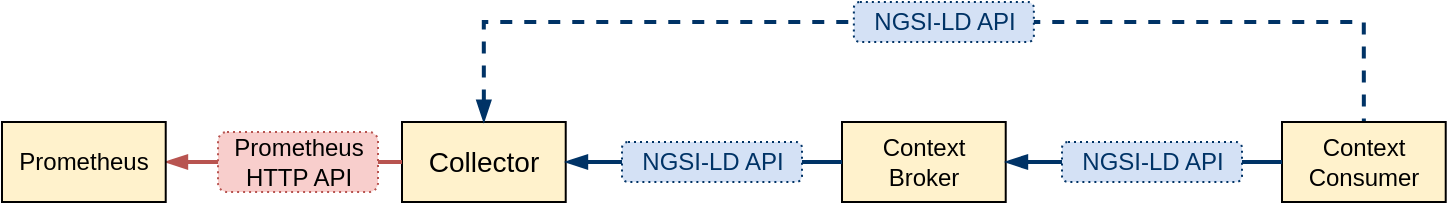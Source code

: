 <mxfile version="13.9.9" type="device" pages="5"><diagram id="xolFVTn20f60WL5Wav82" name="query-based"><mxGraphModel dx="946" dy="642" grid="1" gridSize="10" guides="1" tooltips="1" connect="1" arrows="1" fold="1" page="1" pageScale="1" pageWidth="827" pageHeight="1169" math="0" shadow="0"><root><mxCell id="0"/><mxCell id="1" parent="0"/><mxCell id="ZObsFaJsRRDMDM1hbXVj-1" value="Collector" style="rounded=0;whiteSpace=wrap;html=1;strokeColor=#000000;fillColor=#fff2cc;fontFamily=Helvetica;fontSize=14;" parent="1" vertex="1"><mxGeometry x="380" y="400" width="81.86" height="40" as="geometry"/></mxCell><mxCell id="ZObsFaJsRRDMDM1hbXVj-2" style="edgeStyle=orthogonalEdgeStyle;rounded=0;orthogonalLoop=1;jettySize=auto;html=1;exitX=1;exitY=0.5;exitDx=0;exitDy=0;entryX=0;entryY=0.5;entryDx=0;entryDy=0;fontSize=11;fontColor=#003366;strokeColor=#b85450;strokeWidth=2;endFill=0;endArrow=none;fillColor=#f8cecc;startArrow=blockThin;startFill=1;" parent="1" source="ZObsFaJsRRDMDM1hbXVj-3" target="ZObsFaJsRRDMDM1hbXVj-1" edge="1"><mxGeometry relative="1" as="geometry"/></mxCell><mxCell id="ZObsFaJsRRDMDM1hbXVj-3" value="Prometheus" style="rounded=0;whiteSpace=wrap;html=1;strokeColor=#000000;fillColor=#fff2cc;fontFamily=Helvetica;fontSize=12;" parent="1" vertex="1"><mxGeometry x="180" y="400" width="81.86" height="40" as="geometry"/></mxCell><mxCell id="ZObsFaJsRRDMDM1hbXVj-4" value="Prometheus &lt;br&gt;HTTP API" style="text;html=1;align=center;verticalAlign=middle;resizable=0;points=[];autosize=1;fontFamily=Helvetica;strokeColor=#b85450;rounded=1;fontSize=12;strokeWidth=1;labelBackgroundColor=none;endFill=0;endArrow=none;dashed=1;dashPattern=1 2;fillColor=#f8cecc;fontStyle=0" parent="1" vertex="1"><mxGeometry x="288" y="405" width="80" height="30" as="geometry"/></mxCell><mxCell id="ZObsFaJsRRDMDM1hbXVj-5" value="Context&lt;br style=&quot;font-size: 12px;&quot;&gt;Broker" style="rounded=0;whiteSpace=wrap;html=1;strokeColor=#000000;fillColor=#fff2cc;fontFamily=Helvetica;fontSize=12;" parent="1" vertex="1"><mxGeometry x="600" y="400" width="81.86" height="40" as="geometry"/></mxCell><mxCell id="ZObsFaJsRRDMDM1hbXVj-6" style="edgeStyle=orthogonalEdgeStyle;rounded=0;orthogonalLoop=1;jettySize=auto;html=1;exitX=1;exitY=0.5;exitDx=0;exitDy=0;entryX=0;entryY=0.5;entryDx=0;entryDy=0;fontSize=11;fontColor=#003366;strokeColor=#003366;strokeWidth=2;endFill=0;endArrow=none;startArrow=blockThin;startFill=1;" parent="1" source="ZObsFaJsRRDMDM1hbXVj-1" target="ZObsFaJsRRDMDM1hbXVj-5" edge="1"><mxGeometry relative="1" as="geometry"><mxPoint x="481.86" y="420" as="sourcePoint"/></mxGeometry></mxCell><mxCell id="ZObsFaJsRRDMDM1hbXVj-8" value="NGSI-LD API" style="text;html=1;align=center;verticalAlign=middle;resizable=0;points=[];autosize=1;fontFamily=Helvetica;strokeColor=#003366;rounded=1;fontSize=12;strokeWidth=1;labelBackgroundColor=none;endFill=0;endArrow=none;dashed=1;dashPattern=1 2;fillColor=#D4E1F5;fontColor=#003366;fontStyle=0" parent="1" vertex="1"><mxGeometry x="490" y="410" width="90" height="20" as="geometry"/></mxCell><mxCell id="wdq0Rn-IpD8dGvV-ZrvZ-8" style="edgeStyle=orthogonalEdgeStyle;rounded=0;orthogonalLoop=1;jettySize=auto;html=1;exitX=0.5;exitY=0;exitDx=0;exitDy=0;entryX=0.5;entryY=0;entryDx=0;entryDy=0;endArrow=none;endFill=0;strokeColor=#003366;strokeWidth=2;fontColor=#003366;startArrow=blockThin;startFill=1;dashed=1;" parent="1" source="ZObsFaJsRRDMDM1hbXVj-1" target="wdq0Rn-IpD8dGvV-ZrvZ-1" edge="1"><mxGeometry relative="1" as="geometry"><Array as="points"><mxPoint x="421" y="350"/><mxPoint x="861" y="350"/></Array></mxGeometry></mxCell><mxCell id="wdq0Rn-IpD8dGvV-ZrvZ-1" value="Context&lt;br style=&quot;font-size: 12px&quot;&gt;Consumer" style="rounded=0;whiteSpace=wrap;html=1;strokeColor=#000000;fillColor=#fff2cc;fontFamily=Helvetica;fontSize=12;" parent="1" vertex="1"><mxGeometry x="820" y="400" width="81.86" height="40" as="geometry"/></mxCell><mxCell id="wdq0Rn-IpD8dGvV-ZrvZ-2" style="edgeStyle=orthogonalEdgeStyle;rounded=0;orthogonalLoop=1;jettySize=auto;html=1;exitX=1;exitY=0.5;exitDx=0;exitDy=0;fontSize=11;fontColor=#003366;strokeColor=#003366;strokeWidth=2;endFill=0;endArrow=none;entryX=0;entryY=0.5;entryDx=0;entryDy=0;" parent="1" source="wdq0Rn-IpD8dGvV-ZrvZ-3" target="wdq0Rn-IpD8dGvV-ZrvZ-1" edge="1"><mxGeometry relative="1" as="geometry"><mxPoint x="681" y="460" as="sourcePoint"/><mxPoint x="819.0" y="420" as="targetPoint"/></mxGeometry></mxCell><mxCell id="wdq0Rn-IpD8dGvV-ZrvZ-3" value="NGSI-LD API" style="text;html=1;align=center;verticalAlign=middle;resizable=0;points=[];autosize=1;fontFamily=Helvetica;strokeColor=#003366;rounded=1;fontSize=12;strokeWidth=1;labelBackgroundColor=none;endFill=0;endArrow=none;dashed=1;dashPattern=1 2;fillColor=#D4E1F5;fontColor=#003366;fontStyle=0" parent="1" vertex="1"><mxGeometry x="710" y="410" width="90" height="20" as="geometry"/></mxCell><mxCell id="wdq0Rn-IpD8dGvV-ZrvZ-6" style="edgeStyle=orthogonalEdgeStyle;rounded=0;orthogonalLoop=1;jettySize=auto;html=1;exitX=1;exitY=0.5;exitDx=0;exitDy=0;fontSize=11;fontColor=#003366;strokeColor=#003366;strokeWidth=2;endFill=0;endArrow=none;entryX=0;entryY=0.5;entryDx=0;entryDy=0;startArrow=blockThin;startFill=1;" parent="1" source="ZObsFaJsRRDMDM1hbXVj-5" target="wdq0Rn-IpD8dGvV-ZrvZ-3" edge="1"><mxGeometry relative="1" as="geometry"><mxPoint x="691.86" y="420" as="sourcePoint"/><mxPoint x="802" y="420" as="targetPoint"/></mxGeometry></mxCell><mxCell id="wdq0Rn-IpD8dGvV-ZrvZ-9" value="NGSI-LD API" style="text;html=1;align=center;verticalAlign=middle;resizable=0;points=[];autosize=1;fontFamily=Helvetica;strokeColor=#003366;rounded=1;fontSize=12;strokeWidth=1;labelBackgroundColor=none;endFill=0;endArrow=none;dashed=1;dashPattern=1 2;fillColor=#D4E1F5;fontColor=#003366;fontStyle=0" parent="1" vertex="1"><mxGeometry x="605.93" y="340" width="90" height="20" as="geometry"/></mxCell></root></mxGraphModel></diagram><diagram id="w9CSFKA8FuEQNAtgSMiB" name="telemetry-based"><mxGraphModel dx="946" dy="642" grid="1" gridSize="10" guides="1" tooltips="1" connect="1" arrows="1" fold="1" page="1" pageScale="1" pageWidth="827" pageHeight="1169" math="0" shadow="0"><root><mxCell id="4SBdJJ5A0l1b258lodQl-0"/><mxCell id="4SBdJJ5A0l1b258lodQl-1" parent="4SBdJJ5A0l1b258lodQl-0"/><mxCell id="h-57fxtXo6OlpGMd9Nfx-0" value="NGSI-LD&lt;br style=&quot;font-size: 12px;&quot;&gt;Agent" style="rounded=0;whiteSpace=wrap;html=1;strokeColor=#000000;fillColor=#fff2cc;fontFamily=Helvetica;fontSize=12;" parent="4SBdJJ5A0l1b258lodQl-1" vertex="1"><mxGeometry x="540" y="320" width="81.86" height="40" as="geometry"/></mxCell><mxCell id="h-57fxtXo6OlpGMd9Nfx-1" style="edgeStyle=orthogonalEdgeStyle;rounded=0;orthogonalLoop=1;jettySize=auto;html=1;exitX=1;exitY=0.5;exitDx=0;exitDy=0;entryX=0;entryY=0.5;entryDx=0;entryDy=0;fontSize=11;fontColor=#003366;strokeColor=#b85450;strokeWidth=2;endFill=1;endArrow=blockThin;fillColor=#f8cecc;" parent="4SBdJJ5A0l1b258lodQl-1" source="h-57fxtXo6OlpGMd9Nfx-3" target="7ciiRomGH6vm_KcQ-8HR-0" edge="1"><mxGeometry relative="1" as="geometry"/></mxCell><mxCell id="h-57fxtXo6OlpGMd9Nfx-2" value="Prometheus" style="rounded=0;whiteSpace=wrap;html=1;strokeColor=#000000;fillColor=#fff2cc;fontFamily=Helvetica;fontSize=12;" parent="4SBdJJ5A0l1b258lodQl-1" vertex="1"><mxGeometry x="200" y="320" width="81.86" height="40" as="geometry"/></mxCell><mxCell id="h-57fxtXo6OlpGMd9Nfx-4" value="Context&lt;br style=&quot;font-size: 12px;&quot;&gt;Broker" style="rounded=0;whiteSpace=wrap;html=1;strokeColor=#000000;fillColor=#fff2cc;fontFamily=Helvetica;fontSize=12;" parent="4SBdJJ5A0l1b258lodQl-1" vertex="1"><mxGeometry x="730" y="320" width="81.86" height="40" as="geometry"/></mxCell><mxCell id="h-57fxtXo6OlpGMd9Nfx-5" style="edgeStyle=orthogonalEdgeStyle;rounded=0;orthogonalLoop=1;jettySize=auto;html=1;exitX=1;exitY=0.5;exitDx=0;exitDy=0;entryX=0;entryY=0.5;entryDx=0;entryDy=0;fontSize=11;fontColor=#003366;strokeColor=#003366;strokeWidth=2;endFill=0;endArrow=none;" parent="4SBdJJ5A0l1b258lodQl-1" source="h-57fxtXo6OlpGMd9Nfx-6" target="h-57fxtXo6OlpGMd9Nfx-4" edge="1"><mxGeometry relative="1" as="geometry"><mxPoint x="633.0" y="340" as="sourcePoint"/></mxGeometry></mxCell><mxCell id="7ciiRomGH6vm_KcQ-8HR-4" style="edgeStyle=orthogonalEdgeStyle;rounded=0;orthogonalLoop=1;jettySize=auto;html=1;exitX=0.5;exitY=1;exitDx=0;exitDy=0;entryX=0;entryY=0.5;entryDx=0;entryDy=0;endArrow=blockThin;endFill=1;fontSize=11;fillColor=#f8cecc;strokeColor=#b85450;fontColor=#003366;strokeWidth=2;" parent="4SBdJJ5A0l1b258lodQl-1" source="7ciiRomGH6vm_KcQ-8HR-0" target="7ciiRomGH6vm_KcQ-8HR-1" edge="1"><mxGeometry relative="1" as="geometry"/></mxCell><mxCell id="7ciiRomGH6vm_KcQ-8HR-0" value="Collector" style="rounded=0;whiteSpace=wrap;html=1;strokeColor=#000000;fillColor=#fff2cc;fontFamily=Helvetica;fontSize=14;" parent="4SBdJJ5A0l1b258lodQl-1" vertex="1"><mxGeometry x="390" y="320" width="81.86" height="40" as="geometry"/></mxCell><mxCell id="7ciiRomGH6vm_KcQ-8HR-5" style="edgeStyle=orthogonalEdgeStyle;rounded=0;orthogonalLoop=1;jettySize=auto;html=1;exitX=1;exitY=0.5;exitDx=0;exitDy=0;entryX=0.5;entryY=1;entryDx=0;entryDy=0;endArrow=blockThin;endFill=1;fontSize=11;strokeColor=#003366;fontColor=#003366;strokeWidth=2;" parent="4SBdJJ5A0l1b258lodQl-1" source="7ciiRomGH6vm_KcQ-8HR-1" target="h-57fxtXo6OlpGMd9Nfx-0" edge="1"><mxGeometry relative="1" as="geometry"/></mxCell><mxCell id="7ciiRomGH6vm_KcQ-8HR-1" value="Kafka" style="rounded=0;whiteSpace=wrap;html=1;strokeColor=#000000;fillColor=#fff2cc;fontFamily=Helvetica;fontSize=14;" parent="4SBdJJ5A0l1b258lodQl-1" vertex="1"><mxGeometry x="470" y="390" width="81.86" height="40" as="geometry"/></mxCell><mxCell id="h-57fxtXo6OlpGMd9Nfx-3" value="Push metrics" style="text;html=1;align=center;verticalAlign=middle;resizable=0;points=[];autosize=1;fontFamily=Helvetica;strokeColor=#b85450;rounded=1;fontSize=12;strokeWidth=1;labelBackgroundColor=none;endFill=0;endArrow=none;dashed=1;dashPattern=1 2;fillColor=#f8cecc;fontStyle=0" parent="4SBdJJ5A0l1b258lodQl-1" vertex="1"><mxGeometry x="290" y="330" width="80" height="20" as="geometry"/></mxCell><mxCell id="7ciiRomGH6vm_KcQ-8HR-3" style="edgeStyle=orthogonalEdgeStyle;rounded=0;orthogonalLoop=1;jettySize=auto;html=1;exitX=1;exitY=0.5;exitDx=0;exitDy=0;entryX=0;entryY=0.5;entryDx=0;entryDy=0;fontSize=11;fontColor=#003366;strokeColor=#b85450;strokeWidth=2;endFill=0;endArrow=none;fillColor=#f8cecc;" parent="4SBdJJ5A0l1b258lodQl-1" source="h-57fxtXo6OlpGMd9Nfx-2" target="h-57fxtXo6OlpGMd9Nfx-3" edge="1"><mxGeometry relative="1" as="geometry"><mxPoint x="281.86" y="340" as="sourcePoint"/><mxPoint x="414" y="340" as="targetPoint"/></mxGeometry></mxCell><mxCell id="h-57fxtXo6OlpGMd9Nfx-6" value="NGSI-LD API" style="text;html=1;align=center;verticalAlign=middle;resizable=0;points=[];autosize=1;fontFamily=Helvetica;strokeColor=#003366;rounded=1;fontSize=12;strokeWidth=1;labelBackgroundColor=none;endFill=0;endArrow=none;dashed=1;dashPattern=1 2;fillColor=#D4E1F5;fontColor=#003366;fontStyle=0" parent="4SBdJJ5A0l1b258lodQl-1" vertex="1"><mxGeometry x="630" y="330" width="90" height="20" as="geometry"/></mxCell><mxCell id="7ciiRomGH6vm_KcQ-8HR-6" style="edgeStyle=orthogonalEdgeStyle;rounded=0;orthogonalLoop=1;jettySize=auto;html=1;exitX=1;exitY=0.5;exitDx=0;exitDy=0;entryX=0;entryY=0.5;entryDx=0;entryDy=0;fontSize=11;fontColor=#003366;strokeColor=#003366;strokeWidth=2;endFill=0;endArrow=none;" parent="4SBdJJ5A0l1b258lodQl-1" source="h-57fxtXo6OlpGMd9Nfx-0" target="h-57fxtXo6OlpGMd9Nfx-6" edge="1"><mxGeometry relative="1" as="geometry"><mxPoint x="621.86" y="340" as="sourcePoint"/><mxPoint x="760" y="340" as="targetPoint"/></mxGeometry></mxCell><mxCell id="7ciiRomGH6vm_KcQ-8HR-7" value="Read from &lt;br&gt;metric topic" style="text;html=1;align=center;verticalAlign=middle;resizable=0;points=[];autosize=1;fontFamily=Helvetica;strokeColor=#003366;rounded=1;fontSize=10;strokeWidth=1;labelBackgroundColor=none;endFill=0;endArrow=none;dashed=1;dashPattern=1 2;fillColor=#D4E1F5;fontColor=#003366;fontStyle=0" parent="4SBdJJ5A0l1b258lodQl-1" vertex="1"><mxGeometry x="570" y="390" width="70" height="30" as="geometry"/></mxCell><mxCell id="7ciiRomGH6vm_KcQ-8HR-8" value="Write to&lt;br style=&quot;font-size: 10px;&quot;&gt;metric topic" style="text;html=1;align=center;verticalAlign=middle;resizable=0;points=[];autosize=1;fontFamily=Helvetica;strokeColor=#b85450;rounded=1;fontSize=10;strokeWidth=1;labelBackgroundColor=none;endFill=0;endArrow=none;dashed=1;dashPattern=1 2;fillColor=#f8cecc;fontStyle=0" parent="4SBdJJ5A0l1b258lodQl-1" vertex="1"><mxGeometry x="370" y="390" width="70" height="30" as="geometry"/></mxCell></root></mxGraphModel></diagram><diagram id="A-ItTnis1lFUOR9A-nJ6" name="subscriptions - sinks"><mxGraphModel dx="946" dy="642" grid="1" gridSize="10" guides="1" tooltips="1" connect="1" arrows="1" fold="1" page="1" pageScale="1" pageWidth="1169" pageHeight="827" math="0" shadow="0"><root><mxCell id="ppR26EKsXn0X7rQRnUwA-0"/><mxCell id="ppR26EKsXn0X7rQRnUwA-1" parent="ppR26EKsXn0X7rQRnUwA-0"/><mxCell id="kfGtdUKyR91JLlrqriLl-15" value="" style="edgeStyle=orthogonalEdgeStyle;rounded=0;orthogonalLoop=1;jettySize=auto;html=1;exitX=0.5;exitY=0;exitDx=0;exitDy=0;entryX=0;entryY=0.5;entryDx=0;entryDy=0;startArrow=block;startFill=1;endArrow=none;endFill=0;fontColor=#003366;strokeColor=#003366;strokeWidth=2;gradientColor=none;" parent="ppR26EKsXn0X7rQRnUwA-1" source="KAgmLjnH6lQ1RSsYpA_P-0" target="KAgmLjnH6lQ1RSsYpA_P-13" edge="1"><mxGeometry relative="1" as="geometry"/></mxCell><mxCell id="KAgmLjnH6lQ1RSsYpA_P-0" value="Prometheus" style="rounded=1;whiteSpace=wrap;html=1;fontFamily=Helvetica;fillColor=#f8cecc;strokeColor=#b85450;" parent="ppR26EKsXn0X7rQRnUwA-1" vertex="1"><mxGeometry x="270" y="414" width="110" height="50" as="geometry"/></mxCell><mxCell id="kfGtdUKyR91JLlrqriLl-0" value="" style="edgeStyle=orthogonalEdgeStyle;rounded=0;orthogonalLoop=1;jettySize=auto;html=1;exitX=1;exitY=0.25;exitDx=0;exitDy=0;entryX=0;entryY=0.5;entryDx=0;entryDy=0;startArrow=none;startFill=0;fontColor=#003366;strokeColor=#003366;strokeWidth=2;gradientColor=none;endFill=1;endArrow=block;" parent="ppR26EKsXn0X7rQRnUwA-1" source="KAgmLjnH6lQ1RSsYpA_P-2" target="KAgmLjnH6lQ1RSsYpA_P-4" edge="1"><mxGeometry relative="1" as="geometry"/></mxCell><mxCell id="kfGtdUKyR91JLlrqriLl-1" value="" style="edgeStyle=orthogonalEdgeStyle;rounded=0;orthogonalLoop=1;jettySize=auto;html=1;exitX=1;exitY=0.75;exitDx=0;exitDy=0;entryX=0;entryY=0.5;entryDx=0;entryDy=0;startArrow=none;startFill=0;fontColor=#003366;strokeColor=#003366;strokeWidth=2;gradientColor=none;endFill=1;endArrow=block;" parent="ppR26EKsXn0X7rQRnUwA-1" source="KAgmLjnH6lQ1RSsYpA_P-2" target="KAgmLjnH6lQ1RSsYpA_P-12" edge="1"><mxGeometry relative="1" as="geometry"/></mxCell><mxCell id="KAgmLjnH6lQ1RSsYpA_P-2" value="Kafka" style="rounded=1;whiteSpace=wrap;html=1;fontFamily=Helvetica;fillColor=#f5f5f5;strokeColor=#666666;fontColor=#333333;" parent="ppR26EKsXn0X7rQRnUwA-1" vertex="1"><mxGeometry x="410" y="526" width="70" height="50" as="geometry"/></mxCell><mxCell id="kfGtdUKyR91JLlrqriLl-12" value="" style="edgeStyle=orthogonalEdgeStyle;rounded=0;orthogonalLoop=1;jettySize=auto;html=1;exitX=1;exitY=0.5;exitDx=0;exitDy=0;entryX=0;entryY=0.5;entryDx=0;entryDy=0;startArrow=none;startFill=0;endArrow=block;endFill=1;fontColor=#003366;strokeColor=#003366;strokeWidth=2;gradientColor=none;" parent="ppR26EKsXn0X7rQRnUwA-1" source="KAgmLjnH6lQ1RSsYpA_P-4" target="KAgmLjnH6lQ1RSsYpA_P-8" edge="1"><mxGeometry relative="1" as="geometry"/></mxCell><mxCell id="KAgmLjnH6lQ1RSsYpA_P-4" value="Kafka HTTP Sink Connector&lt;br&gt;" style="rounded=1;whiteSpace=wrap;html=1;fontFamily=Helvetica;fillColor=#f5f5f5;strokeColor=#666666;fontColor=#333333;" parent="ppR26EKsXn0X7rQRnUwA-1" vertex="1"><mxGeometry x="620" y="450" width="110" height="50" as="geometry"/></mxCell><mxCell id="kfGtdUKyR91JLlrqriLl-18" style="edgeStyle=orthogonalEdgeStyle;rounded=0;orthogonalLoop=1;jettySize=auto;html=1;exitX=0;exitY=0.5;exitDx=0;exitDy=0;entryX=1;entryY=0.5;entryDx=0;entryDy=0;startArrow=none;startFill=0;endArrow=block;endFill=1;fontColor=#003366;strokeColor=#003366;strokeWidth=2;gradientColor=none;" parent="ppR26EKsXn0X7rQRnUwA-1" source="KAgmLjnH6lQ1RSsYpA_P-7" target="KAgmLjnH6lQ1RSsYpA_P-6" edge="1"><mxGeometry relative="1" as="geometry"/></mxCell><mxCell id="kfGtdUKyR91JLlrqriLl-19" style="edgeStyle=orthogonalEdgeStyle;rounded=0;orthogonalLoop=1;jettySize=auto;html=1;exitX=0.25;exitY=1;exitDx=0;exitDy=0;startArrow=none;startFill=0;endArrow=block;endFill=1;fontColor=#003366;strokeColor=#003366;strokeWidth=2;gradientColor=none;" parent="ppR26EKsXn0X7rQRnUwA-1" source="KAgmLjnH6lQ1RSsYpA_P-6" target="KAgmLjnH6lQ1RSsYpA_P-4" edge="1"><mxGeometry relative="1" as="geometry"/></mxCell><mxCell id="kfGtdUKyR91JLlrqriLl-21" style="edgeStyle=orthogonalEdgeStyle;rounded=0;orthogonalLoop=1;jettySize=auto;html=1;exitX=0.5;exitY=1;exitDx=0;exitDy=0;entryX=0.5;entryY=0;entryDx=0;entryDy=0;startArrow=none;startFill=0;endArrow=block;endFill=1;jumpStyle=gap;jumpSize=16;fontColor=#003366;strokeColor=#003366;strokeWidth=2;gradientColor=none;" parent="ppR26EKsXn0X7rQRnUwA-1" source="KAgmLjnH6lQ1RSsYpA_P-6" target="KAgmLjnH6lQ1RSsYpA_P-12" edge="1"><mxGeometry relative="1" as="geometry"/></mxCell><mxCell id="KAgmLjnH6lQ1RSsYpA_P-6" value="Collector" style="rounded=1;whiteSpace=wrap;html=1;fontFamily=Helvetica;fillColor=#d5e8d4;strokeColor=#82b366;" parent="ppR26EKsXn0X7rQRnUwA-1" vertex="1"><mxGeometry x="710" y="340" width="110" height="50" as="geometry"/></mxCell><mxCell id="KAgmLjnH6lQ1RSsYpA_P-7" value="Context Broker" style="rounded=1;whiteSpace=wrap;html=1;fontFamily=Helvetica;fillColor=#d5e8d4;strokeColor=#82b366;" parent="ppR26EKsXn0X7rQRnUwA-1" vertex="1"><mxGeometry x="970" y="340" width="110" height="50" as="geometry"/></mxCell><mxCell id="kfGtdUKyR91JLlrqriLl-13" value="" style="edgeStyle=orthogonalEdgeStyle;rounded=0;orthogonalLoop=1;jettySize=auto;html=1;exitX=1;exitY=0.5;exitDx=0;exitDy=0;entryX=1;entryY=0.75;entryDx=0;entryDy=0;startArrow=none;startFill=0;endArrow=block;endFill=1;verticalAlign=middle;fontColor=#003366;strokeColor=#003366;strokeWidth=2;gradientColor=none;" parent="ppR26EKsXn0X7rQRnUwA-1" source="KAgmLjnH6lQ1RSsYpA_P-8" target="KAgmLjnH6lQ1RSsYpA_P-7" edge="1"><mxGeometry relative="1" as="geometry"/></mxCell><mxCell id="KAgmLjnH6lQ1RSsYpA_P-8" value="HTTP Context Consumer" style="rounded=1;whiteSpace=wrap;html=1;fontFamily=Helvetica;fillColor=#d5e8d4;strokeColor=#82b366;" parent="ppR26EKsXn0X7rQRnUwA-1" vertex="1"><mxGeometry x="945" y="450" width="110" height="50" as="geometry"/></mxCell><mxCell id="kfGtdUKyR91JLlrqriLl-11" value="" style="edgeStyle=orthogonalEdgeStyle;rounded=0;orthogonalLoop=1;jettySize=auto;html=1;exitX=0;exitY=0.5;exitDx=0;exitDy=0;entryX=0.5;entryY=0;entryDx=0;entryDy=0;startArrow=none;startFill=0;endArrow=block;endFill=1;fontColor=#003366;strokeColor=#003366;strokeWidth=2;gradientColor=none;" parent="ppR26EKsXn0X7rQRnUwA-1" source="KAgmLjnH6lQ1RSsYpA_P-9" target="KAgmLjnH6lQ1RSsYpA_P-10" edge="1"><mxGeometry relative="1" as="geometry"/></mxCell><mxCell id="1ZsRS1bD4VtSTRTDl3Ln-0" style="edgeStyle=orthogonalEdgeStyle;rounded=0;orthogonalLoop=1;jettySize=auto;html=1;exitX=0.5;exitY=0;exitDx=0;exitDy=0;entryX=1;entryY=0.25;entryDx=0;entryDy=0;fontColor=#003366;strokeColor=#003366;strokeWidth=2;gradientColor=none;endFill=1;endArrow=block;startFill=0;startArrow=none;" parent="ppR26EKsXn0X7rQRnUwA-1" source="KAgmLjnH6lQ1RSsYpA_P-9" target="KAgmLjnH6lQ1RSsYpA_P-7" edge="1"><mxGeometry relative="1" as="geometry"/></mxCell><mxCell id="KAgmLjnH6lQ1RSsYpA_P-9" value="MQTT Context Consumer" style="rounded=1;whiteSpace=wrap;html=1;fontFamily=Helvetica;fillColor=#d5e8d4;strokeColor=#82b366;" parent="ppR26EKsXn0X7rQRnUwA-1" vertex="1"><mxGeometry x="1110" y="550" width="110" height="50" as="geometry"/></mxCell><mxCell id="1ZsRS1bD4VtSTRTDl3Ln-1" style="edgeStyle=orthogonalEdgeStyle;rounded=0;orthogonalLoop=1;jettySize=auto;html=1;exitX=1;exitY=0.5;exitDx=0;exitDy=0;entryX=0.5;entryY=1;entryDx=0;entryDy=0;fontColor=#003366;strokeColor=#003366;strokeWidth=2;gradientColor=none;endFill=1;endArrow=block;startFill=0;startArrow=none;" parent="ppR26EKsXn0X7rQRnUwA-1" source="KAgmLjnH6lQ1RSsYpA_P-10" target="KAgmLjnH6lQ1RSsYpA_P-9" edge="1"><mxGeometry relative="1" as="geometry"/></mxCell><mxCell id="KAgmLjnH6lQ1RSsYpA_P-10" value="MQTT Server" style="rounded=1;whiteSpace=wrap;html=1;fontFamily=Helvetica;fillColor=#fff2cc;strokeColor=#d6b656;" parent="ppR26EKsXn0X7rQRnUwA-1" vertex="1"><mxGeometry x="945" y="670" width="110" height="50" as="geometry"/></mxCell><mxCell id="kfGtdUKyR91JLlrqriLl-10" value="" style="edgeStyle=orthogonalEdgeStyle;rounded=0;orthogonalLoop=1;jettySize=auto;html=1;exitX=1;exitY=0.5;exitDx=0;exitDy=0;entryX=0;entryY=0.5;entryDx=0;entryDy=0;startArrow=none;startFill=0;endArrow=block;endFill=1;fontColor=#003366;strokeColor=#003366;strokeWidth=2;gradientColor=none;" parent="ppR26EKsXn0X7rQRnUwA-1" source="KAgmLjnH6lQ1RSsYpA_P-12" target="KAgmLjnH6lQ1RSsYpA_P-10" edge="1"><mxGeometry relative="1" as="geometry"><Array as="points"><mxPoint x="880" y="605"/><mxPoint x="880" y="695"/></Array></mxGeometry></mxCell><mxCell id="KAgmLjnH6lQ1RSsYpA_P-12" value="Kafka MQTT Sink Connector" style="rounded=1;whiteSpace=wrap;html=1;fontFamily=Helvetica;fillColor=#f5f5f5;strokeColor=#666666;fontColor=#333333;" parent="ppR26EKsXn0X7rQRnUwA-1" vertex="1"><mxGeometry x="710" y="580" width="110" height="50" as="geometry"/></mxCell><mxCell id="kfGtdUKyR91JLlrqriLl-16" style="edgeStyle=orthogonalEdgeStyle;rounded=0;orthogonalLoop=1;jettySize=auto;html=1;exitX=0;exitY=0.5;exitDx=0;exitDy=0;entryX=1;entryY=0.5;entryDx=0;entryDy=0;startArrow=none;startFill=0;endArrow=block;endFill=1;fontColor=#003366;strokeColor=#003366;strokeWidth=2;gradientColor=none;" parent="ppR26EKsXn0X7rQRnUwA-1" source="KAgmLjnH6lQ1RSsYpA_P-6" target="KAgmLjnH6lQ1RSsYpA_P-13" edge="1"><mxGeometry relative="1" as="geometry"/></mxCell><mxCell id="kfGtdUKyR91JLlrqriLl-17" value="" style="edgeStyle=orthogonalEdgeStyle;rounded=0;orthogonalLoop=1;jettySize=auto;html=1;exitX=0.5;exitY=1;exitDx=0;exitDy=0;entryX=0.5;entryY=0;entryDx=0;entryDy=0;startArrow=none;startFill=0;endArrow=block;endFill=1;fontColor=#003366;strokeColor=#003366;strokeWidth=2;gradientColor=none;" parent="ppR26EKsXn0X7rQRnUwA-1" source="KAgmLjnH6lQ1RSsYpA_P-13" target="KAgmLjnH6lQ1RSsYpA_P-2" edge="1"><mxGeometry relative="1" as="geometry"/></mxCell><mxCell id="KAgmLjnH6lQ1RSsYpA_P-13" value="Kafka HTTP Source Connector" style="rounded=1;whiteSpace=wrap;html=1;fontFamily=Helvetica;fillColor=#f5f5f5;strokeColor=#666666;fontColor=#333333;" parent="ppR26EKsXn0X7rQRnUwA-1" vertex="1"><mxGeometry x="385" y="340" width="120" height="50" as="geometry"/></mxCell><mxCell id="uyGzY1H_fNbI_LgQIuS9-0" value="(3.3) Config MQTT sink&lt;br style=&quot;font-size: 10px&quot;&gt;queue Y, topic X" style="text;html=1;align=center;verticalAlign=middle;resizable=0;points=[];autosize=1;rounded=0;fontSize=10;fontColor=#003366;strokeColor=#003366;strokeWidth=1;labelBackgroundColor=#ffffff;endFill=1;endArrow=block;startFill=0;startArrow=none;fillColor=#ffffff;dashed=1;dashPattern=1 1;fontFamily=Tahoma;" parent="ppR26EKsXn0X7rQRnUwA-1" vertex="1"><mxGeometry x="705" y="520" width="120" height="30" as="geometry"/></mxCell><mxCell id="0TyksJNcULhDbqTYNigh-4" value="(3.2) Config HTTP sink&lt;br style=&quot;font-size: 10px&quot;&gt;callback URL, topic X" style="text;html=1;align=center;verticalAlign=middle;resizable=0;points=[];autosize=1;rounded=0;fontSize=10;fontColor=#003366;strokeColor=#003366;strokeWidth=1;labelBackgroundColor=#ffffff;endFill=1;endArrow=block;startFill=0;startArrow=none;fillColor=#ffffff;dashed=1;dashPattern=1 1;fontFamily=Tahoma;" parent="ppR26EKsXn0X7rQRnUwA-1" vertex="1"><mxGeometry x="600" y="398.5" width="120" height="30" as="geometry"/></mxCell><mxCell id="0TyksJNcULhDbqTYNigh-5" value="(6.1.2) Send notification &lt;br&gt;to callback URL" style="text;html=1;align=center;verticalAlign=middle;resizable=0;points=[];autosize=1;rounded=0;fontSize=10;fontColor=#003366;strokeColor=#003366;strokeWidth=1;labelBackgroundColor=#ffffff;endFill=1;endArrow=block;startFill=0;startArrow=none;fillColor=#ffffff;dashed=1;dashPattern=1 1;fontFamily=Tahoma;" parent="ppR26EKsXn0X7rQRnUwA-1" vertex="1"><mxGeometry x="780" y="460" width="120" height="30" as="geometry"/></mxCell><mxCell id="0TyksJNcULhDbqTYNigh-7" value="(4) REST API&lt;br style=&quot;font-size: 10px&quot;&gt;GET metric A" style="text;html=1;align=center;verticalAlign=middle;resizable=0;points=[];autosize=1;rounded=0;fontSize=10;fontColor=#003366;strokeColor=#003366;strokeWidth=1;labelBackgroundColor=#ffffff;endFill=1;endArrow=block;startFill=0;startArrow=none;fillColor=#ffffff;dashed=1;dashPattern=1 1;fontFamily=Tahoma;" parent="ppR26EKsXn0X7rQRnUwA-1" vertex="1"><mxGeometry x="285" y="350" width="80" height="30" as="geometry"/></mxCell><mxCell id="0TyksJNcULhDbqTYNigh-9" value="(3.1) Create subscription&lt;br&gt;metric A, topic X" style="text;html=1;align=center;verticalAlign=middle;resizable=0;points=[];autosize=1;rounded=0;fontSize=10;fontColor=#003366;strokeColor=#003366;strokeWidth=1;labelBackgroundColor=#ffffff;endFill=1;endArrow=block;startFill=0;startArrow=none;fillColor=#ffffff;dashed=1;dashPattern=1 1;fontFamily=Tahoma;" parent="ppR26EKsXn0X7rQRnUwA-1" vertex="1"><mxGeometry x="555" y="350" width="130" height="30" as="geometry"/></mxCell><mxCell id="0TyksJNcULhDbqTYNigh-10" value="(5) Write to topic X" style="text;html=1;align=center;verticalAlign=middle;resizable=0;points=[];autosize=1;rounded=0;fontSize=10;fontColor=#003366;strokeColor=#003366;strokeWidth=1;labelBackgroundColor=#ffffff;endFill=1;endArrow=block;startFill=0;startArrow=none;fillColor=#ffffff;dashed=1;dashPattern=1 1;fontFamily=Tahoma;" parent="ppR26EKsXn0X7rQRnUwA-1" vertex="1"><mxGeometry x="410" y="455" width="100" height="20" as="geometry"/></mxCell><mxCell id="0TyksJNcULhDbqTYNigh-12" value="(6.1.1) Receive message from topic X" style="text;html=1;align=center;verticalAlign=middle;resizable=0;points=[];autosize=1;rounded=0;fontSize=10;fontColor=#003366;strokeColor=#003366;strokeWidth=1;labelBackgroundColor=#ffffff;endFill=1;endArrow=block;startFill=0;startArrow=none;fillColor=#ffffff;dashed=1;dashPattern=1 1;fontFamily=Tahoma;" parent="ppR26EKsXn0X7rQRnUwA-1" vertex="1"><mxGeometry x="495" y="506" width="180" height="20" as="geometry"/></mxCell><mxCell id="0TyksJNcULhDbqTYNigh-15" value="(2) Forward &lt;br&gt;subscriptions S1, S2" style="text;html=1;align=center;verticalAlign=middle;resizable=0;points=[];autosize=1;rounded=0;fontSize=10;fontColor=#003366;strokeColor=#003366;strokeWidth=1;labelBackgroundColor=#ffffff;endFill=1;endArrow=block;startFill=0;startArrow=none;fillColor=#ffffff;dashed=1;dashPattern=1 1;fontFamily=Tahoma;" parent="ppR26EKsXn0X7rQRnUwA-1" vertex="1"><mxGeometry x="845" y="350" width="110" height="30" as="geometry"/></mxCell><mxCell id="0TyksJNcULhDbqTYNigh-17" value="&lt;font style=&quot;font-size: 10px&quot;&gt;(1.1) Subscribe to metric A&lt;br&gt;Notify callback URL (S1)&lt;/font&gt;" style="text;html=1;align=center;verticalAlign=middle;resizable=0;points=[];autosize=1;rounded=0;fontSize=10;fontColor=#003366;strokeColor=#003366;strokeWidth=1;labelBackgroundColor=#ffffff;endFill=1;endArrow=block;startFill=0;startArrow=none;fillColor=#ffffff;dashed=1;dashPattern=1 1;fontFamily=Tahoma;" parent="ppR26EKsXn0X7rQRnUwA-1" vertex="1"><mxGeometry x="1020" y="410" width="130" height="30" as="geometry"/></mxCell><mxCell id="0TyksJNcULhDbqTYNigh-18" value="&lt;font style=&quot;font-size: 10px&quot;&gt;(1.2.1) Subscribe to metric A&lt;br&gt;Notify MQTT queue Y (S2)&lt;/font&gt;" style="text;html=1;align=center;verticalAlign=middle;resizable=0;points=[];autosize=1;rounded=0;fontSize=10;fontColor=#003366;strokeColor=#003366;strokeWidth=1;labelBackgroundColor=#ffffff;endFill=1;endArrow=block;startFill=0;startArrow=none;fillColor=#ffffff;dashed=1;dashPattern=1 1;fontFamily=Tahoma;" parent="ppR26EKsXn0X7rQRnUwA-1" vertex="1"><mxGeometry x="1095" y="500" width="140" height="30" as="geometry"/></mxCell><mxCell id="0TyksJNcULhDbqTYNigh-19" value="&lt;font style=&quot;font-size: 10px&quot;&gt;(1.2.2) Subscribe to queue Y&lt;/font&gt;" style="text;html=1;align=center;verticalAlign=middle;resizable=0;points=[];autosize=1;rounded=0;fontSize=10;fontColor=#003366;strokeColor=#003366;strokeWidth=1;labelBackgroundColor=#ffffff;endFill=1;endArrow=block;startFill=0;startArrow=none;fillColor=#ffffff;dashed=1;dashPattern=1 1;fontFamily=Tahoma;" parent="ppR26EKsXn0X7rQRnUwA-1" vertex="1"><mxGeometry x="930" y="610" width="140" height="20" as="geometry"/></mxCell><mxCell id="0TyksJNcULhDbqTYNigh-20" value="&lt;font style=&quot;font-size: 10px&quot;&gt;(6.2.2) Send notification &lt;br&gt;to queue Y&lt;/font&gt;" style="text;html=1;align=center;verticalAlign=middle;resizable=0;points=[];autosize=1;rounded=0;fontSize=10;fontColor=#003366;strokeColor=#003366;strokeWidth=1;labelBackgroundColor=#ffffff;endFill=1;endArrow=block;startFill=0;startArrow=none;fillColor=#ffffff;dashed=1;dashPattern=1 1;" parent="ppR26EKsXn0X7rQRnUwA-1" vertex="1"><mxGeometry x="800" y="645" width="120" height="30" as="geometry"/></mxCell><mxCell id="uSzdps7hKBer5PqQrex6-0" value="(6.2.1) Receive message from topic X" style="text;html=1;align=center;verticalAlign=middle;resizable=0;points=[];autosize=1;rounded=0;fontSize=10;fontColor=#003366;strokeColor=#003366;strokeWidth=1;labelBackgroundColor=#ffffff;endFill=1;endArrow=block;startFill=0;startArrow=none;fillColor=#ffffff;dashed=1;dashPattern=1 1;fontFamily=Tahoma;" parent="ppR26EKsXn0X7rQRnUwA-1" vertex="1"><mxGeometry x="495" y="576" width="180" height="20" as="geometry"/></mxCell><mxCell id="1ZsRS1bD4VtSTRTDl3Ln-2" value="(6.2.3) Receive notification &lt;br&gt;from queue Y" style="text;html=1;align=center;verticalAlign=middle;resizable=0;points=[];autosize=1;rounded=0;fontSize=10;fontColor=#003366;strokeColor=#003366;strokeWidth=1;labelBackgroundColor=#ffffff;endFill=1;endArrow=block;startFill=0;startArrow=none;fillColor=#ffffff;dashed=1;dashPattern=1 1;fontFamily=Tahoma;" parent="ppR26EKsXn0X7rQRnUwA-1" vertex="1"><mxGeometry x="1100" y="645" width="130" height="30" as="geometry"/></mxCell></root></mxGraphModel></diagram><diagram id="q4RQ3Hj7oYFoLJGRPT-F" name="subscriptions"><mxGraphModel dx="946" dy="642" grid="1" gridSize="10" guides="1" tooltips="1" connect="1" arrows="1" fold="1" page="1" pageScale="1" pageWidth="1169" pageHeight="827" math="0" shadow="0"><root><mxCell id="aYhMWwCQcpFQgv7_pgK7-0"/><mxCell id="aYhMWwCQcpFQgv7_pgK7-1" parent="aYhMWwCQcpFQgv7_pgK7-0"/><mxCell id="kfUx1ADlAiNQ5JUK8sIA-0" value="" style="edgeStyle=orthogonalEdgeStyle;rounded=0;orthogonalLoop=1;jettySize=auto;html=1;exitX=0.5;exitY=0;exitDx=0;exitDy=0;entryX=0;entryY=0.5;entryDx=0;entryDy=0;startArrow=block;startFill=1;endArrow=none;endFill=0;fontColor=#003366;strokeColor=#003366;strokeWidth=2;gradientColor=none;" parent="aYhMWwCQcpFQgv7_pgK7-1" source="kfUx1ADlAiNQ5JUK8sIA-1" target="kfUx1ADlAiNQ5JUK8sIA-17" edge="1"><mxGeometry relative="1" as="geometry"/></mxCell><mxCell id="kfUx1ADlAiNQ5JUK8sIA-1" value="Prometheus" style="rounded=1;whiteSpace=wrap;html=1;fontFamily=Helvetica;fillColor=#f8cecc;strokeColor=#b85450;" parent="aYhMWwCQcpFQgv7_pgK7-1" vertex="1"><mxGeometry x="280" y="414" width="110" height="50" as="geometry"/></mxCell><mxCell id="kfUx1ADlAiNQ5JUK8sIA-2" value="" style="edgeStyle=orthogonalEdgeStyle;rounded=0;orthogonalLoop=1;jettySize=auto;html=1;exitX=0.5;exitY=1;exitDx=0;exitDy=0;entryX=1;entryY=0.5;entryDx=0;entryDy=0;startArrow=none;startFill=0;fontColor=#003366;strokeColor=#003366;strokeWidth=2;gradientColor=none;endFill=1;endArrow=block;" parent="aYhMWwCQcpFQgv7_pgK7-1" source="kfUx1ADlAiNQ5JUK8sIA-9" target="kfUx1ADlAiNQ5JUK8sIA-3" edge="1"><mxGeometry relative="1" as="geometry"><mxPoint x="620" y="475" as="sourcePoint"/></mxGeometry></mxCell><mxCell id="kfUx1ADlAiNQ5JUK8sIA-29" style="edgeStyle=orthogonalEdgeStyle;rounded=0;jumpStyle=gap;jumpSize=16;orthogonalLoop=1;jettySize=auto;html=1;exitX=0.5;exitY=1;exitDx=0;exitDy=0;entryX=0;entryY=0.5;entryDx=0;entryDy=0;startArrow=none;startFill=0;endArrow=block;endFill=1;fontFamily=Helvetica;fontSize=11;fontColor=#003366;strokeColor=#003366;strokeWidth=2;gradientColor=none;" parent="aYhMWwCQcpFQgv7_pgK7-1" source="kfUx1ADlAiNQ5JUK8sIA-17" target="kfUx1ADlAiNQ5JUK8sIA-3" edge="1"><mxGeometry relative="1" as="geometry"/></mxCell><mxCell id="aT-biovPsOgdR8QCX6GS-5" style="edgeStyle=orthogonalEdgeStyle;rounded=0;jumpStyle=gap;jumpSize=16;orthogonalLoop=1;jettySize=auto;html=1;exitX=0.25;exitY=1;exitDx=0;exitDy=0;entryX=0.5;entryY=0;entryDx=0;entryDy=0;startArrow=none;startFill=0;endArrow=block;endFill=1;fontFamily=Helvetica;fontSize=11;fontColor=#003366;strokeColor=#003366;strokeWidth=2;gradientColor=none;" parent="aYhMWwCQcpFQgv7_pgK7-1" source="kfUx1ADlAiNQ5JUK8sIA-9" target="kfUx1ADlAiNQ5JUK8sIA-3" edge="1"><mxGeometry relative="1" as="geometry"/></mxCell><mxCell id="kfUx1ADlAiNQ5JUK8sIA-3" value="Kafka" style="rounded=1;whiteSpace=wrap;html=1;fontFamily=Helvetica;fillColor=#f5f5f5;strokeColor=#666666;fontColor=#333333;" parent="aYhMWwCQcpFQgv7_pgK7-1" vertex="1"><mxGeometry x="585" y="460" width="70" height="50" as="geometry"/></mxCell><mxCell id="kfUx1ADlAiNQ5JUK8sIA-6" style="edgeStyle=orthogonalEdgeStyle;rounded=0;orthogonalLoop=1;jettySize=auto;html=1;exitX=0;exitY=0.5;exitDx=0;exitDy=0;entryX=0.5;entryY=0;entryDx=0;entryDy=0;startArrow=none;startFill=0;endArrow=block;endFill=1;fontColor=#003366;strokeColor=#003366;strokeWidth=2;gradientColor=none;" parent="aYhMWwCQcpFQgv7_pgK7-1" source="kfUx1ADlAiNQ5JUK8sIA-10" target="kfUx1ADlAiNQ5JUK8sIA-9" edge="1"><mxGeometry relative="1" as="geometry"/></mxCell><mxCell id="aT-biovPsOgdR8QCX6GS-2" style="edgeStyle=orthogonalEdgeStyle;rounded=0;jumpStyle=gap;jumpSize=16;orthogonalLoop=1;jettySize=auto;html=1;exitX=1;exitY=0.5;exitDx=0;exitDy=0;entryX=0.25;entryY=1;entryDx=0;entryDy=0;startArrow=none;startFill=0;endArrow=block;endFill=1;fontFamily=Helvetica;fontSize=11;fontColor=#003366;strokeColor=#003366;strokeWidth=2;gradientColor=none;" parent="aYhMWwCQcpFQgv7_pgK7-1" source="kfUx1ADlAiNQ5JUK8sIA-9" target="kfUx1ADlAiNQ5JUK8sIA-10" edge="1"><mxGeometry relative="1" as="geometry"/></mxCell><mxCell id="kfUx1ADlAiNQ5JUK8sIA-9" value="Collector" style="rounded=1;whiteSpace=wrap;html=1;fontFamily=Helvetica;fillColor=#d5e8d4;strokeColor=#82b366;" parent="aYhMWwCQcpFQgv7_pgK7-1" vertex="1"><mxGeometry x="710" y="340" width="110" height="50" as="geometry"/></mxCell><mxCell id="aT-biovPsOgdR8QCX6GS-3" style="edgeStyle=orthogonalEdgeStyle;rounded=0;jumpStyle=gap;jumpSize=16;orthogonalLoop=1;jettySize=auto;html=1;exitX=0.5;exitY=1;exitDx=0;exitDy=0;entryX=0.5;entryY=0;entryDx=0;entryDy=0;startArrow=none;startFill=0;endArrow=block;endFill=1;fontFamily=Helvetica;fontSize=11;fontColor=#003366;strokeColor=#003366;strokeWidth=2;gradientColor=none;" parent="aYhMWwCQcpFQgv7_pgK7-1" source="kfUx1ADlAiNQ5JUK8sIA-10" target="kfUx1ADlAiNQ5JUK8sIA-12" edge="1"><mxGeometry relative="1" as="geometry"/></mxCell><mxCell id="kfUx1ADlAiNQ5JUK8sIA-10" value="Context Broker" style="rounded=1;whiteSpace=wrap;html=1;fontFamily=Helvetica;fillColor=#d5e8d4;strokeColor=#82b366;" parent="aYhMWwCQcpFQgv7_pgK7-1" vertex="1"><mxGeometry x="929" y="260" width="110" height="50" as="geometry"/></mxCell><mxCell id="kfUx1ADlAiNQ5JUK8sIA-11" value="" style="edgeStyle=orthogonalEdgeStyle;rounded=0;orthogonalLoop=1;jettySize=auto;html=1;exitX=1;exitY=0.5;exitDx=0;exitDy=0;entryX=1;entryY=0.75;entryDx=0;entryDy=0;startArrow=none;startFill=0;endArrow=block;endFill=1;verticalAlign=middle;fontColor=#003366;strokeColor=#003366;strokeWidth=2;gradientColor=none;" parent="aYhMWwCQcpFQgv7_pgK7-1" source="kfUx1ADlAiNQ5JUK8sIA-12" target="kfUx1ADlAiNQ5JUK8sIA-10" edge="1"><mxGeometry relative="1" as="geometry"/></mxCell><mxCell id="kfUx1ADlAiNQ5JUK8sIA-12" value="HTTP Context Consumer" style="rounded=1;whiteSpace=wrap;html=1;fontFamily=Helvetica;fillColor=#d5e8d4;strokeColor=#82b366;" parent="aYhMWwCQcpFQgv7_pgK7-1" vertex="1"><mxGeometry x="929" y="450" width="110" height="50" as="geometry"/></mxCell><mxCell id="kfUx1ADlAiNQ5JUK8sIA-15" style="edgeStyle=orthogonalEdgeStyle;rounded=0;orthogonalLoop=1;jettySize=auto;html=1;exitX=0;exitY=0.5;exitDx=0;exitDy=0;entryX=1;entryY=0.5;entryDx=0;entryDy=0;startArrow=none;startFill=0;endArrow=block;endFill=1;fontColor=#003366;strokeColor=#003366;strokeWidth=2;gradientColor=none;" parent="aYhMWwCQcpFQgv7_pgK7-1" source="kfUx1ADlAiNQ5JUK8sIA-9" target="kfUx1ADlAiNQ5JUK8sIA-17" edge="1"><mxGeometry relative="1" as="geometry"/></mxCell><mxCell id="kfUx1ADlAiNQ5JUK8sIA-17" value="Kafka HTTP Source Connector" style="rounded=1;whiteSpace=wrap;html=1;fontFamily=Helvetica;fillColor=#f5f5f5;strokeColor=#666666;fontColor=#333333;" parent="aYhMWwCQcpFQgv7_pgK7-1" vertex="1"><mxGeometry x="410" y="340" width="120" height="50" as="geometry"/></mxCell><mxCell id="kfUx1ADlAiNQ5JUK8sIA-21" value="(4) REST API&lt;br style=&quot;font-size: 10px&quot;&gt;GET metric A" style="text;html=1;align=center;verticalAlign=middle;resizable=0;points=[];autosize=1;rounded=0;fontSize=10;fontColor=#003366;strokeColor=#003366;strokeWidth=1;labelBackgroundColor=#ffffff;endFill=1;endArrow=block;startFill=0;startArrow=none;fillColor=#ffffff;dashed=1;dashPattern=1 1;fontFamily=Tahoma;" parent="aYhMWwCQcpFQgv7_pgK7-1" vertex="1"><mxGeometry x="295" y="350" width="80" height="30" as="geometry"/></mxCell><mxCell id="kfUx1ADlAiNQ5JUK8sIA-22" value="(3.1) Create subscription&lt;br&gt;metric A, topic X" style="text;html=1;align=center;verticalAlign=middle;resizable=0;points=[];autosize=1;rounded=0;fontSize=10;fontColor=#003366;strokeColor=#003366;strokeWidth=1;labelBackgroundColor=#ffffff;endFill=1;endArrow=block;startFill=0;startArrow=none;fillColor=#ffffff;dashed=1;dashPattern=1 1;fontFamily=Tahoma;" parent="aYhMWwCQcpFQgv7_pgK7-1" vertex="1"><mxGeometry x="555" y="350" width="130" height="30" as="geometry"/></mxCell><mxCell id="kfUx1ADlAiNQ5JUK8sIA-23" value="(5) Write to topic X" style="text;html=1;align=center;verticalAlign=middle;resizable=0;points=[];autosize=1;rounded=0;fontSize=10;fontColor=#003366;strokeColor=#003366;strokeWidth=1;labelBackgroundColor=#ffffff;endFill=1;endArrow=block;startFill=0;startArrow=none;fillColor=#ffffff;dashed=1;dashPattern=1 1;fontFamily=Tahoma;" parent="aYhMWwCQcpFQgv7_pgK7-1" vertex="1"><mxGeometry x="430" y="444" width="100" height="20" as="geometry"/></mxCell><mxCell id="kfUx1ADlAiNQ5JUK8sIA-24" value="(6) Read from topic X" style="text;html=1;align=center;verticalAlign=middle;resizable=0;points=[];autosize=1;rounded=0;fontSize=10;fontColor=#003366;strokeColor=#003366;strokeWidth=1;labelBackgroundColor=#ffffff;endFill=1;endArrow=block;startFill=0;startArrow=none;fillColor=#ffffff;dashed=1;dashPattern=1 1;fontFamily=Tahoma;" parent="aYhMWwCQcpFQgv7_pgK7-1" vertex="1"><mxGeometry x="710" y="475" width="110" height="20" as="geometry"/></mxCell><mxCell id="kfUx1ADlAiNQ5JUK8sIA-25" value="(2) Forward &lt;br&gt;subscription S1" style="text;html=1;align=center;verticalAlign=middle;resizable=0;points=[];autosize=1;rounded=0;fontSize=10;fontColor=#003366;strokeColor=#003366;strokeWidth=1;labelBackgroundColor=#ffffff;endFill=1;endArrow=block;startFill=0;startArrow=none;fillColor=#ffffff;dashed=1;dashPattern=1 1;fontFamily=Tahoma;" parent="aYhMWwCQcpFQgv7_pgK7-1" vertex="1"><mxGeometry x="820" y="270" width="80" height="30" as="geometry"/></mxCell><mxCell id="kfUx1ADlAiNQ5JUK8sIA-26" value="&lt;font style=&quot;font-size: 10px&quot;&gt;(1) Subscribe to metric A&lt;br&gt;Notify callback URL (S1)&lt;/font&gt;" style="text;html=1;align=center;verticalAlign=middle;resizable=0;points=[];autosize=1;rounded=0;fontSize=10;fontColor=#003366;strokeColor=#003366;strokeWidth=1;labelBackgroundColor=#ffffff;endFill=1;endArrow=block;startFill=0;startArrow=none;fillColor=#ffffff;dashed=1;dashPattern=1 1;fontFamily=Tahoma;" parent="aYhMWwCQcpFQgv7_pgK7-1" vertex="1"><mxGeometry x="1010" y="340" width="130" height="30" as="geometry"/></mxCell><mxCell id="aT-biovPsOgdR8QCX6GS-0" value="(3.2) Subscribe to topic X" style="text;html=1;align=center;verticalAlign=middle;resizable=0;points=[];autosize=1;rounded=0;fontSize=10;fontColor=#003366;strokeColor=#003366;strokeWidth=1;labelBackgroundColor=#ffffff;endFill=1;endArrow=block;startFill=0;startArrow=none;fillColor=#ffffff;dashed=1;dashPattern=1 1;fontFamily=Tahoma;" parent="aYhMWwCQcpFQgv7_pgK7-1" vertex="1"><mxGeometry x="555" y="414" width="130" height="20" as="geometry"/></mxCell><mxCell id="PP9R81jJj0R_TNjwFF-C-0" value="(7) Send notification &lt;br&gt;to callback URL" style="text;html=1;align=center;verticalAlign=middle;resizable=0;points=[];autosize=1;rounded=0;fontSize=10;fontColor=#003366;strokeColor=#003366;strokeWidth=1;labelBackgroundColor=#ffffff;endFill=1;endArrow=block;startFill=0;startArrow=none;fillColor=#ffffff;dashed=1;dashPattern=1 1;fontFamily=Tahoma;" parent="aYhMWwCQcpFQgv7_pgK7-1" vertex="1"><mxGeometry x="840" y="350" width="110" height="30" as="geometry"/></mxCell><mxCell id="PP9R81jJj0R_TNjwFF-C-1" value="(8) Forward notification &lt;br&gt;to callback URL" style="text;html=1;align=center;verticalAlign=middle;resizable=0;points=[];autosize=1;rounded=0;fontSize=10;fontColor=#003366;strokeColor=#003366;strokeWidth=1;labelBackgroundColor=#ffffff;endFill=1;endArrow=block;startFill=0;startArrow=none;fillColor=#ffffff;dashed=1;dashPattern=1 1;fontFamily=Tahoma;" parent="aYhMWwCQcpFQgv7_pgK7-1" vertex="1"><mxGeometry x="880" y="398.5" width="120" height="30" as="geometry"/></mxCell></root></mxGraphModel></diagram><diagram id="nvlzDmpNblXZ_sej_cH4" name="data fabric"><mxGraphModel dx="946" dy="642" grid="1" gridSize="10" guides="1" tooltips="1" connect="1" arrows="1" fold="1" page="1" pageScale="1" pageWidth="827" pageHeight="1169" math="0" shadow="0"><root><mxCell id="z7APC8TFqappkdiz6RCV-0"/><mxCell id="z7APC8TFqappkdiz6RCV-1" parent="z7APC8TFqappkdiz6RCV-0"/><mxCell id="3drJFvdOeh-oBnBtnOfv-11" value="" style="rounded=0;whiteSpace=wrap;html=1;fontSize=14;opacity=70;dashed=1;strokeWidth=2;strokeColor=#666666;fontColor=#333333;fillColor=#FAFAFA;" parent="z7APC8TFqappkdiz6RCV-1" vertex="1"><mxGeometry x="480" y="320" width="460" height="360" as="geometry"/></mxCell><mxCell id="Qy7VtGXFP5vw8OA4xw60-0" value="" style="edgeStyle=orthogonalEdgeStyle;rounded=0;orthogonalLoop=1;jettySize=auto;html=1;exitX=1;exitY=0.5;exitDx=0;exitDy=0;entryX=0;entryY=0.5;entryDx=0;entryDy=0;startArrow=block;startFill=1;endArrow=none;endFill=0;fontColor=#003366;strokeColor=#003366;strokeWidth=2;gradientColor=none;" parent="z7APC8TFqappkdiz6RCV-1" source="Qy7VtGXFP5vw8OA4xw60-1" target="Qy7VtGXFP5vw8OA4xw60-23" edge="1"><mxGeometry relative="1" as="geometry"/></mxCell><mxCell id="Qy7VtGXFP5vw8OA4xw60-1" value="Prometheus" style="rounded=1;whiteSpace=wrap;html=1;fontFamily=Helvetica;fillColor=#d5e8d4;strokeColor=#82b366;" parent="z7APC8TFqappkdiz6RCV-1" vertex="1"><mxGeometry x="270" y="470" width="110" height="50" as="geometry"/></mxCell><mxCell id="Qy7VtGXFP5vw8OA4xw60-2" value="" style="edgeStyle=orthogonalEdgeStyle;rounded=0;orthogonalLoop=1;jettySize=auto;html=1;exitX=1;exitY=0.75;exitDx=0;exitDy=0;entryX=0.5;entryY=1;entryDx=0;entryDy=0;startArrow=none;startFill=0;fontColor=#003366;strokeColor=#003366;strokeWidth=2;gradientColor=none;endFill=1;endArrow=block;" parent="z7APC8TFqappkdiz6RCV-1" source="Qy7VtGXFP5vw8OA4xw60-4" target="3drJFvdOeh-oBnBtnOfv-13" edge="1"><mxGeometry relative="1" as="geometry"><mxPoint x="903" y="520" as="targetPoint"/></mxGeometry></mxCell><mxCell id="3drJFvdOeh-oBnBtnOfv-8" style="edgeStyle=orthogonalEdgeStyle;rounded=0;orthogonalLoop=1;jettySize=auto;html=1;exitX=1;exitY=0.5;exitDx=0;exitDy=0;entryX=1;entryY=0.25;entryDx=0;entryDy=0;fontColor=#003366;strokeColor=#003366;strokeWidth=2;endFill=1;endArrow=block;startFill=0;" parent="z7APC8TFqappkdiz6RCV-1" source="Qy7VtGXFP5vw8OA4xw60-38" target="Qy7VtGXFP5vw8OA4xw60-4" edge="1"><mxGeometry relative="1" as="geometry"><Array as="points"><mxPoint x="790" y="495"/><mxPoint x="790" y="583"/></Array></mxGeometry></mxCell><mxCell id="Qy7VtGXFP5vw8OA4xw60-4" value="Kafka" style="rounded=1;whiteSpace=wrap;html=1;fontFamily=Helvetica;fillColor=#dae8fc;strokeColor=#6c8ebf;fontSize=14;" parent="z7APC8TFqappkdiz6RCV-1" vertex="1"><mxGeometry x="655" y="570" width="110" height="50" as="geometry"/></mxCell><mxCell id="3drJFvdOeh-oBnBtnOfv-9" style="edgeStyle=orthogonalEdgeStyle;rounded=0;orthogonalLoop=1;jettySize=auto;html=1;exitX=1;exitY=0.5;exitDx=0;exitDy=0;entryX=0;entryY=0.5;entryDx=0;entryDy=0;fontSize=11;fontColor=#003366;strokeColor=#003366;strokeWidth=2;endFill=1;endArrow=block;startFill=0;" parent="z7APC8TFqappkdiz6RCV-1" source="3drJFvdOeh-oBnBtnOfv-13" target="Qy7VtGXFP5vw8OA4xw60-13" edge="1"><mxGeometry relative="1" as="geometry"><mxPoint x="966" y="495" as="sourcePoint"/></mxGeometry></mxCell><mxCell id="Qy7VtGXFP5vw8OA4xw60-7" style="edgeStyle=orthogonalEdgeStyle;rounded=0;orthogonalLoop=1;jettySize=auto;html=1;exitX=0;exitY=0.5;exitDx=0;exitDy=0;entryX=1;entryY=0.5;entryDx=0;entryDy=0;startArrow=none;startFill=0;endArrow=block;endFill=1;fontColor=#003366;strokeColor=#003366;strokeWidth=2;gradientColor=none;" parent="z7APC8TFqappkdiz6RCV-1" source="Qy7VtGXFP5vw8OA4xw60-11" target="Qy7VtGXFP5vw8OA4xw60-10" edge="1"><mxGeometry relative="1" as="geometry"/></mxCell><mxCell id="3drJFvdOeh-oBnBtnOfv-14" style="edgeStyle=orthogonalEdgeStyle;rounded=0;orthogonalLoop=1;jettySize=auto;html=1;exitX=0.5;exitY=1;exitDx=0;exitDy=0;entryX=0.5;entryY=0;entryDx=0;entryDy=0;fontFamily=Helvetica;fontSize=11;fontColor=#003366;strokeColor=#003366;strokeWidth=2;endFill=1;endArrow=block;startFill=0;" parent="z7APC8TFqappkdiz6RCV-1" source="Qy7VtGXFP5vw8OA4xw60-10" target="Qy7VtGXFP5vw8OA4xw60-38" edge="1"><mxGeometry relative="1" as="geometry"/></mxCell><mxCell id="3drJFvdOeh-oBnBtnOfv-15" style="edgeStyle=orthogonalEdgeStyle;rounded=0;orthogonalLoop=1;jettySize=auto;html=1;exitX=1;exitY=0.75;exitDx=0;exitDy=0;entryX=0.5;entryY=0;entryDx=0;entryDy=0;fontFamily=Helvetica;fontSize=11;fontColor=#003366;strokeColor=#003366;strokeWidth=2;endFill=1;endArrow=block;startFill=0;" parent="z7APC8TFqappkdiz6RCV-1" source="Qy7VtGXFP5vw8OA4xw60-10" target="3drJFvdOeh-oBnBtnOfv-13" edge="1"><mxGeometry relative="1" as="geometry"/></mxCell><mxCell id="Qy7VtGXFP5vw8OA4xw60-10" value="Weaver" style="rounded=1;whiteSpace=wrap;html=1;fontFamily=Helvetica;fillColor=#f5f5f5;strokeColor=#666666;fontColor=#333333;fontSize=14;" parent="z7APC8TFqappkdiz6RCV-1" vertex="1"><mxGeometry x="655" y="340" width="110" height="50" as="geometry"/></mxCell><mxCell id="Qy7VtGXFP5vw8OA4xw60-11" value="Context Broker" style="rounded=1;whiteSpace=wrap;html=1;fontFamily=Helvetica;fillColor=#f5f5f5;strokeColor=#666666;fontColor=#333333;" parent="z7APC8TFqappkdiz6RCV-1" vertex="1"><mxGeometry x="1045" y="340" width="110" height="50" as="geometry"/></mxCell><mxCell id="3drJFvdOeh-oBnBtnOfv-10" style="edgeStyle=orthogonalEdgeStyle;rounded=0;orthogonalLoop=1;jettySize=auto;html=1;exitX=0.5;exitY=0;exitDx=0;exitDy=0;entryX=0.5;entryY=1;entryDx=0;entryDy=0;fontSize=11;fontColor=#003366;strokeColor=#003366;strokeWidth=2;endFill=1;endArrow=block;startFill=0;" parent="z7APC8TFqappkdiz6RCV-1" source="Qy7VtGXFP5vw8OA4xw60-13" target="Qy7VtGXFP5vw8OA4xw60-11" edge="1"><mxGeometry relative="1" as="geometry"/></mxCell><mxCell id="Qy7VtGXFP5vw8OA4xw60-13" value="HTTP Data Consumer" style="rounded=1;whiteSpace=wrap;html=1;fontFamily=Helvetica;fillColor=#fff2cc;strokeColor=#d6b656;" parent="z7APC8TFqappkdiz6RCV-1" vertex="1"><mxGeometry x="1045" y="470" width="110" height="50" as="geometry"/></mxCell><mxCell id="Qy7VtGXFP5vw8OA4xw60-21" style="edgeStyle=orthogonalEdgeStyle;rounded=0;orthogonalLoop=1;jettySize=auto;html=1;exitX=0;exitY=0.5;exitDx=0;exitDy=0;entryX=0.5;entryY=0;entryDx=0;entryDy=0;startArrow=none;startFill=0;endArrow=block;endFill=1;fontColor=#003366;strokeColor=#003366;strokeWidth=2;gradientColor=none;" parent="z7APC8TFqappkdiz6RCV-1" source="Qy7VtGXFP5vw8OA4xw60-10" target="Qy7VtGXFP5vw8OA4xw60-23" edge="1"><mxGeometry relative="1" as="geometry"/></mxCell><mxCell id="3drJFvdOeh-oBnBtnOfv-5" style="edgeStyle=orthogonalEdgeStyle;rounded=0;orthogonalLoop=1;jettySize=auto;html=1;exitX=0.5;exitY=1;exitDx=0;exitDy=0;entryX=0;entryY=0.75;entryDx=0;entryDy=0;fontColor=#003366;strokeColor=#003366;strokeWidth=2;endFill=1;endArrow=block;startFill=0;" parent="z7APC8TFqappkdiz6RCV-1" source="Qy7VtGXFP5vw8OA4xw60-23" target="Qy7VtGXFP5vw8OA4xw60-4" edge="1"><mxGeometry relative="1" as="geometry"/></mxCell><mxCell id="Qy7VtGXFP5vw8OA4xw60-23" value="Kafka HTTP Source Connector" style="rounded=1;whiteSpace=wrap;html=1;fontFamily=Helvetica;fillColor=#d5e8d4;strokeColor=#82b366;" parent="z7APC8TFqappkdiz6RCV-1" vertex="1"><mxGeometry x="490" y="470" width="120" height="50" as="geometry"/></mxCell><mxCell id="Qy7VtGXFP5vw8OA4xw60-27" value="&lt;font style=&quot;font-size: 12px&quot;&gt;Polling&lt;/font&gt;" style="text;html=1;align=center;verticalAlign=middle;resizable=0;points=[];autosize=1;rounded=0;fontSize=10;fontColor=#003366;strokeColor=#003366;strokeWidth=1;labelBackgroundColor=#ffffff;endFill=1;endArrow=block;startFill=0;startArrow=none;fillColor=#ffffff;dashed=1;dashPattern=1 1;fontFamily=Tahoma;" parent="z7APC8TFqappkdiz6RCV-1" vertex="1"><mxGeometry x="413.5" y="485" width="50" height="20" as="geometry"/></mxCell><mxCell id="3drJFvdOeh-oBnBtnOfv-7" style="edgeStyle=orthogonalEdgeStyle;rounded=0;orthogonalLoop=1;jettySize=auto;html=1;exitX=0;exitY=0.25;exitDx=0;exitDy=0;entryX=0;entryY=0.5;entryDx=0;entryDy=0;fontColor=#003366;strokeColor=#003366;strokeWidth=2;endFill=1;endArrow=block;startFill=0;" parent="z7APC8TFqappkdiz6RCV-1" source="Qy7VtGXFP5vw8OA4xw60-4" target="Qy7VtGXFP5vw8OA4xw60-38" edge="1"><mxGeometry relative="1" as="geometry"/></mxCell><mxCell id="Qy7VtGXFP5vw8OA4xw60-38" value="Stream &lt;br&gt;Processing" style="rounded=1;whiteSpace=wrap;html=1;fontFamily=Helvetica;fillColor=#dae8fc;strokeColor=#6c8ebf;" parent="z7APC8TFqappkdiz6RCV-1" vertex="1"><mxGeometry x="655" y="470" width="110" height="50" as="geometry"/></mxCell><mxCell id="3drJFvdOeh-oBnBtnOfv-12" value="DATA FABRIC" style="text;html=1;align=center;verticalAlign=middle;resizable=0;points=[];autosize=1;fontSize=23;fontFamily=Tahoma;fontColor=#003366;" parent="z7APC8TFqappkdiz6RCV-1" vertex="1"><mxGeometry x="785" y="640" width="150" height="30" as="geometry"/></mxCell><mxCell id="3drJFvdOeh-oBnBtnOfv-13" value="Kafka HTTP Sink Connector" style="rounded=1;whiteSpace=wrap;html=1;fontFamily=Helvetica;fillColor=#fff2cc;strokeColor=#d6b656;" parent="z7APC8TFqappkdiz6RCV-1" vertex="1"><mxGeometry x="810" y="470" width="120" height="50" as="geometry"/></mxCell><mxCell id="3drJFvdOeh-oBnBtnOfv-16" value="Data Source" style="text;html=1;align=center;verticalAlign=middle;resizable=0;points=[];autosize=1;fontSize=12;fontFamily=Tahoma;fontColor=#003366;" parent="z7APC8TFqappkdiz6RCV-1" vertex="1"><mxGeometry x="285" y="520" width="80" height="20" as="geometry"/></mxCell><mxCell id="3drJFvdOeh-oBnBtnOfv-17" value="Collection Agent" style="text;html=1;align=left;verticalAlign=middle;resizable=0;points=[];autosize=1;fontSize=12;fontFamily=Tahoma;fontColor=#003366;" parent="z7APC8TFqappkdiz6RCV-1" vertex="1"><mxGeometry x="558" y="448" width="100" height="20" as="geometry"/></mxCell><mxCell id="3drJFvdOeh-oBnBtnOfv-18" value="Aggregation Agent" style="text;html=1;align=center;verticalAlign=middle;resizable=0;points=[];autosize=1;fontSize=12;fontFamily=Tahoma;fontColor=#003366;" parent="z7APC8TFqappkdiz6RCV-1" vertex="1"><mxGeometry x="655" y="520" width="110" height="20" as="geometry"/></mxCell><mxCell id="3drJFvdOeh-oBnBtnOfv-19" value="Dispatch Agent" style="text;html=1;align=right;verticalAlign=middle;resizable=0;points=[];autosize=1;fontSize=12;fontFamily=Tahoma;fontColor=#003366;" parent="z7APC8TFqappkdiz6RCV-1" vertex="1"><mxGeometry x="761" y="448" width="100" height="20" as="geometry"/></mxCell><mxCell id="3drJFvdOeh-oBnBtnOfv-20" value="Data Consumer" style="text;html=1;align=center;verticalAlign=middle;resizable=0;points=[];autosize=1;fontSize=12;fontFamily=Tahoma;fontColor=#003366;" parent="z7APC8TFqappkdiz6RCV-1" vertex="1"><mxGeometry x="1050" y="520" width="100" height="20" as="geometry"/></mxCell><mxCell id="3drJFvdOeh-oBnBtnOfv-21" value="Data Substrate" style="text;html=1;align=center;verticalAlign=middle;resizable=0;points=[];autosize=1;fontSize=12;fontFamily=Tahoma;fontColor=#003366;" parent="z7APC8TFqappkdiz6RCV-1" vertex="1"><mxGeometry x="665" y="620" width="90" height="20" as="geometry"/></mxCell><mxCell id="3drJFvdOeh-oBnBtnOfv-22" value="&lt;font style=&quot;font-size: 12px&quot;&gt;Read topic X&lt;/font&gt;" style="text;html=1;align=center;verticalAlign=middle;resizable=0;points=[];autosize=1;rounded=0;fontSize=10;fontColor=#003366;strokeColor=#003366;strokeWidth=1;labelBackgroundColor=#ffffff;endFill=1;endArrow=block;startFill=0;startArrow=none;fillColor=#ffffff;dashed=1;dashPattern=1 1;fontFamily=Tahoma;" parent="z7APC8TFqappkdiz6RCV-1" vertex="1"><mxGeometry x="580" y="542" width="80" height="20" as="geometry"/></mxCell><mxCell id="3drJFvdOeh-oBnBtnOfv-23" value="&lt;font style=&quot;font-size: 12px&quot;&gt;Write topic Y&lt;/font&gt;" style="text;html=1;align=center;verticalAlign=middle;resizable=0;points=[];autosize=1;rounded=0;fontSize=10;fontColor=#003366;strokeColor=#003366;strokeWidth=1;labelBackgroundColor=#ffffff;endFill=1;endArrow=block;startFill=0;startArrow=none;fillColor=#ffffff;dashed=1;dashPattern=1 1;fontFamily=Tahoma;" parent="z7APC8TFqappkdiz6RCV-1" vertex="1"><mxGeometry x="765" y="542" width="80" height="20" as="geometry"/></mxCell><mxCell id="3drJFvdOeh-oBnBtnOfv-24" value="&lt;font style=&quot;font-size: 12px&quot;&gt;Write topic X&lt;/font&gt;" style="text;html=1;align=center;verticalAlign=middle;resizable=0;points=[];autosize=1;rounded=0;fontSize=10;fontColor=#003366;strokeColor=#003366;strokeWidth=1;labelBackgroundColor=#ffffff;endFill=1;endArrow=block;startFill=0;startArrow=none;fillColor=#ffffff;dashed=1;dashPattern=1 1;fontFamily=Tahoma;" parent="z7APC8TFqappkdiz6RCV-1" vertex="1"><mxGeometry x="520" y="596" width="80" height="20" as="geometry"/></mxCell><mxCell id="3drJFvdOeh-oBnBtnOfv-25" value="&lt;font style=&quot;font-size: 12px&quot;&gt;Read topic Y&lt;/font&gt;" style="text;html=1;align=center;verticalAlign=middle;resizable=0;points=[];autosize=1;rounded=0;fontSize=10;fontColor=#003366;strokeColor=#003366;strokeWidth=1;labelBackgroundColor=#ffffff;endFill=1;endArrow=block;startFill=0;startArrow=none;fillColor=#ffffff;dashed=1;dashPattern=1 1;fontFamily=Tahoma;" parent="z7APC8TFqappkdiz6RCV-1" vertex="1"><mxGeometry x="830" y="596" width="80" height="20" as="geometry"/></mxCell><mxCell id="3drJFvdOeh-oBnBtnOfv-26" value="&lt;font style=&quot;font-size: 12px&quot;&gt;Metric A&lt;br&gt;Topic X&lt;br&gt;&lt;/font&gt;" style="text;html=1;align=center;verticalAlign=middle;resizable=0;points=[];autosize=1;rounded=0;fontSize=10;fontColor=#003366;strokeColor=#003366;strokeWidth=1;labelBackgroundColor=#ffffff;endFill=1;endArrow=block;startFill=0;startArrow=none;fillColor=#ffffff;dashed=1;dashPattern=1 1;fontFamily=Tahoma;" parent="z7APC8TFqappkdiz6RCV-1" vertex="1"><mxGeometry x="520" y="390" width="60" height="30" as="geometry"/></mxCell><mxCell id="3drJFvdOeh-oBnBtnOfv-27" value="&lt;font style=&quot;font-size: 12px&quot;&gt;Deliver data&lt;/font&gt;" style="text;html=1;align=center;verticalAlign=middle;resizable=0;points=[];autosize=1;rounded=0;fontSize=10;fontColor=#003366;strokeColor=#003366;strokeWidth=1;labelBackgroundColor=#ffffff;endFill=1;endArrow=block;startFill=0;startArrow=none;fillColor=#ffffff;dashed=1;dashPattern=1 1;fontFamily=Tahoma;" parent="z7APC8TFqappkdiz6RCV-1" vertex="1"><mxGeometry x="945" y="485" width="80" height="20" as="geometry"/></mxCell><mxCell id="3drJFvdOeh-oBnBtnOfv-28" value="&lt;font style=&quot;font-size: 12px&quot;&gt;Metric B = avg(Metric A)&lt;br&gt;Topic Y&lt;br&gt;&lt;/font&gt;" style="text;html=1;align=center;verticalAlign=middle;resizable=0;points=[];autosize=1;rounded=0;fontSize=10;fontColor=#003366;strokeColor=#003366;strokeWidth=1;labelBackgroundColor=#ffffff;endFill=1;endArrow=block;startFill=0;startArrow=none;fillColor=#ffffff;dashed=1;dashPattern=1 1;fontFamily=Tahoma;" parent="z7APC8TFqappkdiz6RCV-1" vertex="1"><mxGeometry x="635" y="410" width="150" height="30" as="geometry"/></mxCell><mxCell id="3drJFvdOeh-oBnBtnOfv-29" value="&lt;font style=&quot;font-size: 12px&quot;&gt;Metric B&lt;br&gt;URI HTTP Consumer&lt;br&gt;&lt;/font&gt;" style="text;html=1;align=center;verticalAlign=middle;resizable=0;points=[];autosize=1;rounded=0;fontSize=10;fontColor=#003366;strokeColor=#003366;strokeWidth=1;labelBackgroundColor=#ffffff;endFill=1;endArrow=block;startFill=0;startArrow=none;fillColor=#ffffff;dashed=1;dashPattern=1 1;fontFamily=Tahoma;" parent="z7APC8TFqappkdiz6RCV-1" vertex="1"><mxGeometry x="810" y="400" width="120" height="30" as="geometry"/></mxCell><mxCell id="3drJFvdOeh-oBnBtnOfv-30" value="&lt;font style=&quot;font-size: 12px&quot;&gt;Navigate tree&lt;br&gt;Request data source&lt;br&gt;&lt;/font&gt;" style="text;html=1;align=center;verticalAlign=middle;resizable=0;points=[];autosize=1;rounded=0;fontSize=10;fontColor=#003366;strokeColor=#003366;strokeWidth=1;labelBackgroundColor=#ffffff;endFill=1;endArrow=block;startFill=0;startArrow=none;fillColor=#ffffff;dashed=1;dashPattern=1 1;fontFamily=Tahoma;" parent="z7APC8TFqappkdiz6RCV-1" vertex="1"><mxGeometry x="1040" y="423" width="120" height="30" as="geometry"/></mxCell><mxCell id="3drJFvdOeh-oBnBtnOfv-31" value="&lt;font style=&quot;font-size: 12px&quot;&gt;Send notifications&lt;br&gt;&lt;/font&gt;" style="text;html=1;align=center;verticalAlign=middle;resizable=0;points=[];autosize=1;rounded=0;fontSize=10;fontColor=#003366;strokeColor=#003366;strokeWidth=1;labelBackgroundColor=#ffffff;endFill=1;endArrow=block;startFill=0;startArrow=none;fillColor=#ffffff;dashed=1;dashPattern=1 1;fontFamily=Tahoma;" parent="z7APC8TFqappkdiz6RCV-1" vertex="1"><mxGeometry x="890" y="355" width="110" height="20" as="geometry"/></mxCell></root></mxGraphModel></diagram></mxfile>